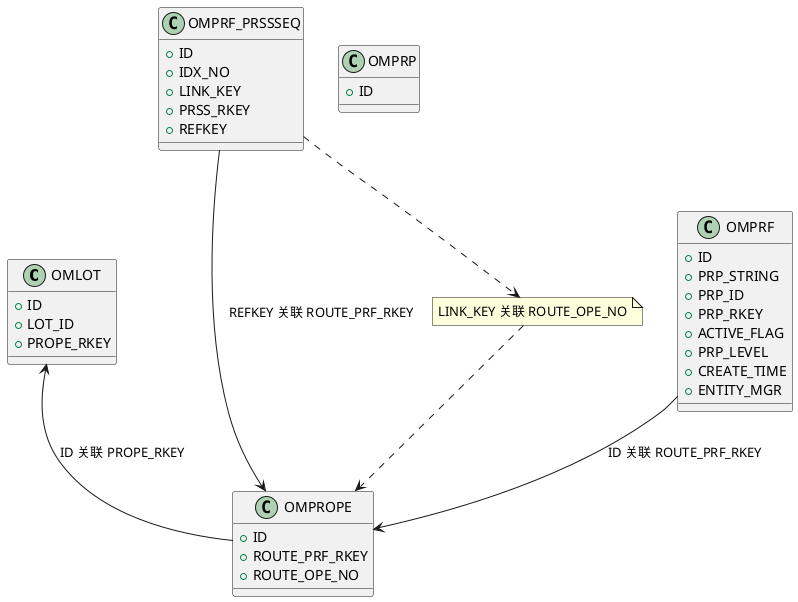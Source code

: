@startuml
'https://plantuml.com/class-diagram
class OMLOT {
    + ID
    + LOT_ID
    + PROPE_RKEY
}

class OMPROPE {
    + ID
    + ROUTE_PRF_RKEY
    + ROUTE_OPE_NO
}

class OMPRF_PRSSSEQ {
    + ID
    + IDX_NO
    + LINK_KEY
    + PRSS_RKEY
    + REFKEY
}

OMLOT <-- OMPROPE:  ID 关联 PROPE_RKEY

OMPRF_PRSSSEQ --> OMPROPE: REFKEY 关联 ROUTE_PRF_RKEY

note  "LINK_KEY 关联 ROUTE_OPE_NO"  as N1

OMPRF_PRSSSEQ ..> N1
N1 ..> OMPROPE


class OMPRF {
    + ID
    + PRP_STRING
    + PRP_ID
    + PRP_RKEY
    + ACTIVE_FLAG
    + PRP_LEVEL
    + CREATE_TIME
    + ENTITY_MGR
}

OMPRF --> OMPROPE: ID 关联 ROUTE_PRF_RKEY


class OMPRP {
    + ID
}

@enduml